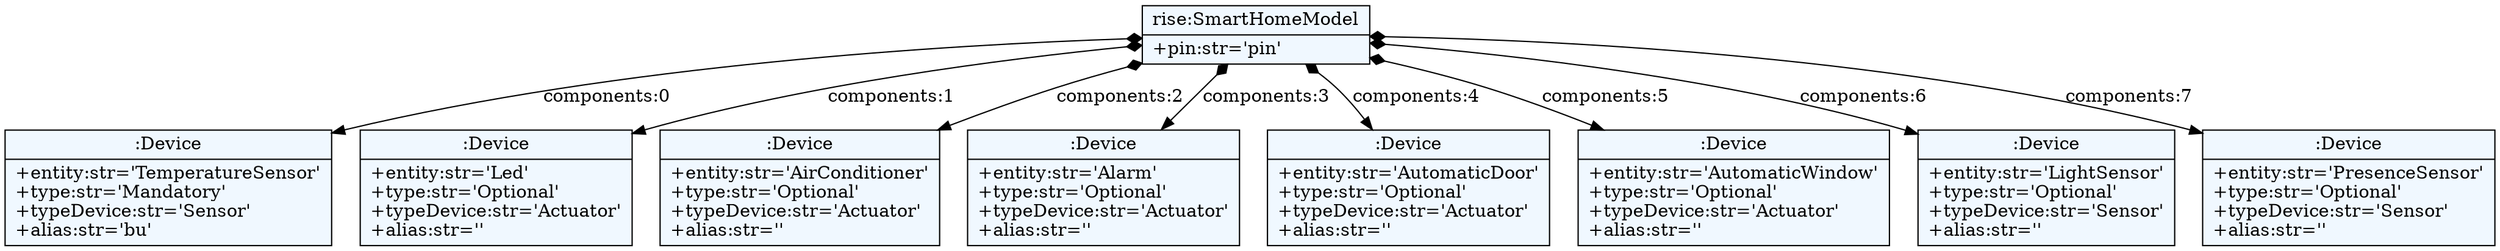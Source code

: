 
    digraph xtext {
    fontname = "Bitstream Vera Sans"
    fontsize = 8
    node[
        shape=record,
        style=filled,
        fillcolor=aliceblue
    ]
    nodesep = 0.3
    edge[dir=black,arrowtail=empty]


4602047624 -> 4602047848 [label="components:0" arrowtail=diamond dir=both]
4602047848[label="{:Device|+entity:str='TemperatureSensor'\l+type:str='Mandatory'\l+typeDevice:str='Sensor'\l+alias:str='bu'\l}"]
4602047624 -> 4602154400 [label="components:1" arrowtail=diamond dir=both]
4602154400[label="{:Device|+entity:str='Led'\l+type:str='Optional'\l+typeDevice:str='Actuator'\l+alias:str=''\l}"]
4602047624 -> 4602154176 [label="components:2" arrowtail=diamond dir=both]
4602154176[label="{:Device|+entity:str='AirConditioner'\l+type:str='Optional'\l+typeDevice:str='Actuator'\l+alias:str=''\l}"]
4602047624 -> 4602153448 [label="components:3" arrowtail=diamond dir=both]
4602153448[label="{:Device|+entity:str='Alarm'\l+type:str='Optional'\l+typeDevice:str='Actuator'\l+alias:str=''\l}"]
4602047624 -> 4602153224 [label="components:4" arrowtail=diamond dir=both]
4602153224[label="{:Device|+entity:str='AutomaticDoor'\l+type:str='Optional'\l+typeDevice:str='Actuator'\l+alias:str=''\l}"]
4602047624 -> 4602152944 [label="components:5" arrowtail=diamond dir=both]
4602152944[label="{:Device|+entity:str='AutomaticWindow'\l+type:str='Optional'\l+typeDevice:str='Actuator'\l+alias:str=''\l}"]
4602047624 -> 4602152664 [label="components:6" arrowtail=diamond dir=both]
4602152664[label="{:Device|+entity:str='LightSensor'\l+type:str='Optional'\l+typeDevice:str='Sensor'\l+alias:str=''\l}"]
4602047624 -> 4602152272 [label="components:7" arrowtail=diamond dir=both]
4602152272[label="{:Device|+entity:str='PresenceSensor'\l+type:str='Optional'\l+typeDevice:str='Sensor'\l+alias:str=''\l}"]
4602047624[label="{rise:SmartHomeModel|+pin:str='pin'\l}"]

}
